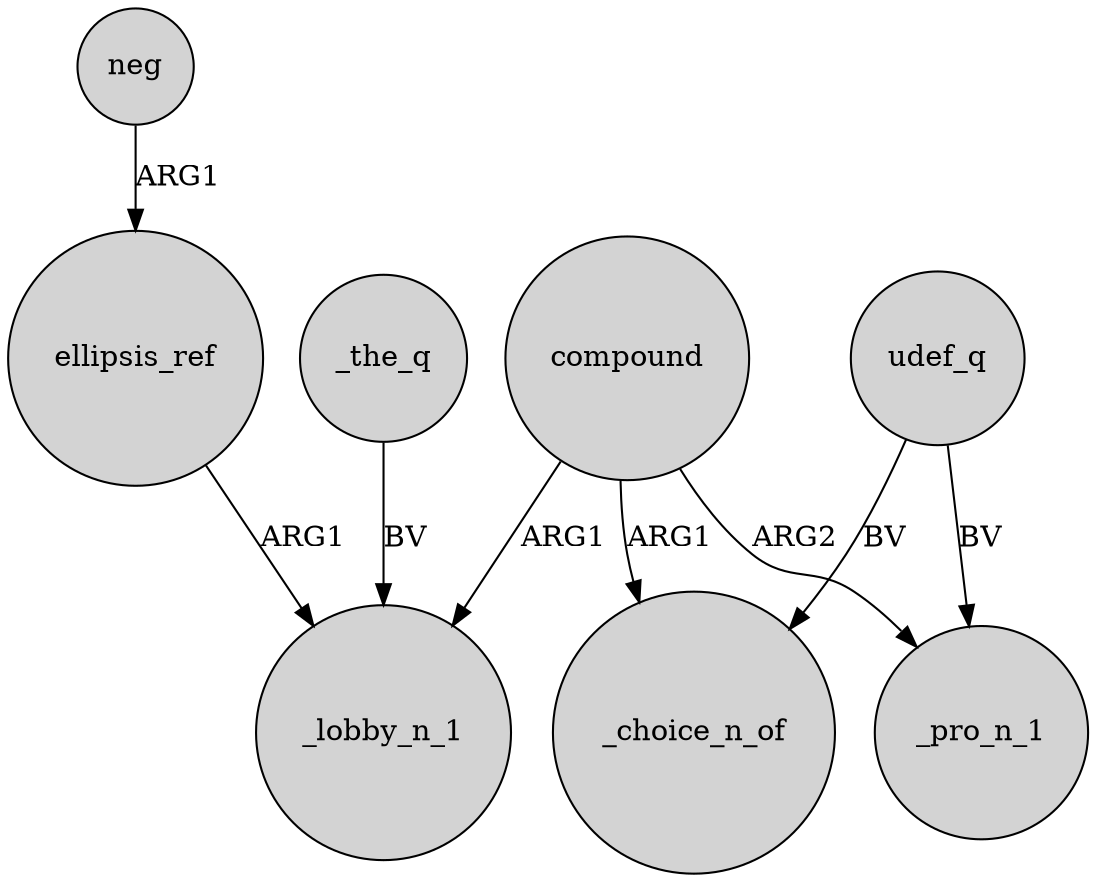digraph {
	node [shape=circle style=filled]
	_the_q -> _lobby_n_1 [label=BV]
	compound -> _choice_n_of [label=ARG1]
	udef_q -> _choice_n_of [label=BV]
	ellipsis_ref -> _lobby_n_1 [label=ARG1]
	compound -> _lobby_n_1 [label=ARG1]
	udef_q -> _pro_n_1 [label=BV]
	neg -> ellipsis_ref [label=ARG1]
	compound -> _pro_n_1 [label=ARG2]
}
